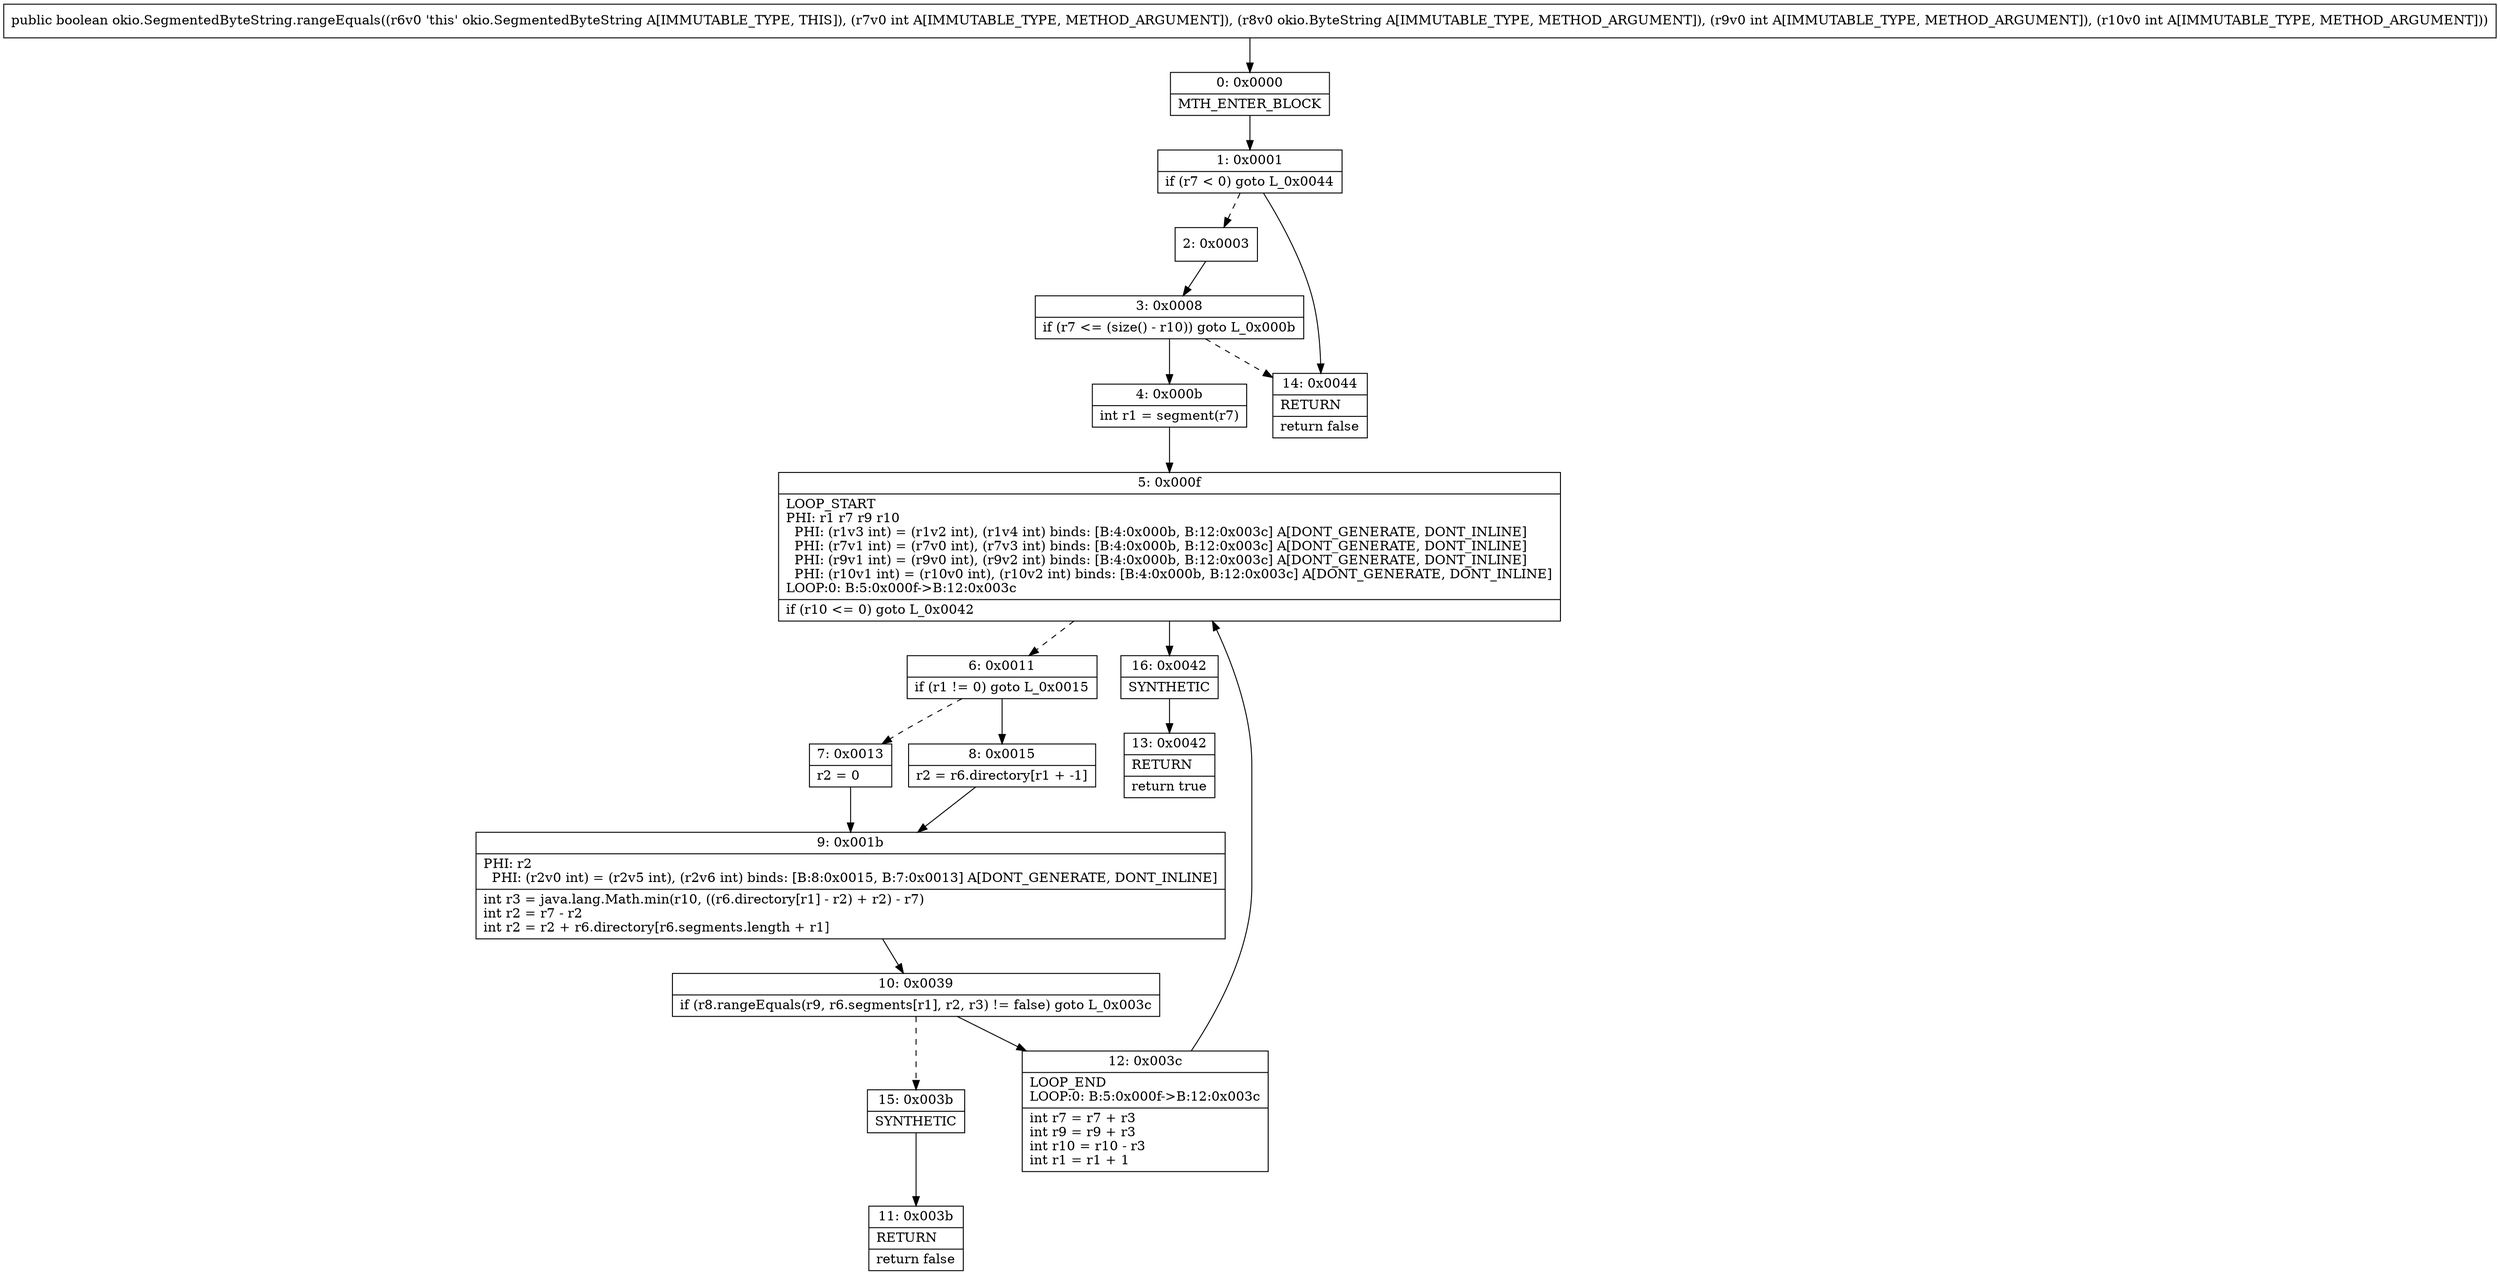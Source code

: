 digraph "CFG forokio.SegmentedByteString.rangeEquals(ILokio\/ByteString;II)Z" {
Node_0 [shape=record,label="{0\:\ 0x0000|MTH_ENTER_BLOCK\l}"];
Node_1 [shape=record,label="{1\:\ 0x0001|if (r7 \< 0) goto L_0x0044\l}"];
Node_2 [shape=record,label="{2\:\ 0x0003}"];
Node_3 [shape=record,label="{3\:\ 0x0008|if (r7 \<= (size() \- r10)) goto L_0x000b\l}"];
Node_4 [shape=record,label="{4\:\ 0x000b|int r1 = segment(r7)\l}"];
Node_5 [shape=record,label="{5\:\ 0x000f|LOOP_START\lPHI: r1 r7 r9 r10 \l  PHI: (r1v3 int) = (r1v2 int), (r1v4 int) binds: [B:4:0x000b, B:12:0x003c] A[DONT_GENERATE, DONT_INLINE]\l  PHI: (r7v1 int) = (r7v0 int), (r7v3 int) binds: [B:4:0x000b, B:12:0x003c] A[DONT_GENERATE, DONT_INLINE]\l  PHI: (r9v1 int) = (r9v0 int), (r9v2 int) binds: [B:4:0x000b, B:12:0x003c] A[DONT_GENERATE, DONT_INLINE]\l  PHI: (r10v1 int) = (r10v0 int), (r10v2 int) binds: [B:4:0x000b, B:12:0x003c] A[DONT_GENERATE, DONT_INLINE]\lLOOP:0: B:5:0x000f\-\>B:12:0x003c\l|if (r10 \<= 0) goto L_0x0042\l}"];
Node_6 [shape=record,label="{6\:\ 0x0011|if (r1 != 0) goto L_0x0015\l}"];
Node_7 [shape=record,label="{7\:\ 0x0013|r2 = 0\l}"];
Node_8 [shape=record,label="{8\:\ 0x0015|r2 = r6.directory[r1 + \-1]\l}"];
Node_9 [shape=record,label="{9\:\ 0x001b|PHI: r2 \l  PHI: (r2v0 int) = (r2v5 int), (r2v6 int) binds: [B:8:0x0015, B:7:0x0013] A[DONT_GENERATE, DONT_INLINE]\l|int r3 = java.lang.Math.min(r10, ((r6.directory[r1] \- r2) + r2) \- r7)\lint r2 = r7 \- r2\lint r2 = r2 + r6.directory[r6.segments.length + r1]\l}"];
Node_10 [shape=record,label="{10\:\ 0x0039|if (r8.rangeEquals(r9, r6.segments[r1], r2, r3) != false) goto L_0x003c\l}"];
Node_11 [shape=record,label="{11\:\ 0x003b|RETURN\l|return false\l}"];
Node_12 [shape=record,label="{12\:\ 0x003c|LOOP_END\lLOOP:0: B:5:0x000f\-\>B:12:0x003c\l|int r7 = r7 + r3\lint r9 = r9 + r3\lint r10 = r10 \- r3\lint r1 = r1 + 1\l}"];
Node_13 [shape=record,label="{13\:\ 0x0042|RETURN\l|return true\l}"];
Node_14 [shape=record,label="{14\:\ 0x0044|RETURN\l|return false\l}"];
Node_15 [shape=record,label="{15\:\ 0x003b|SYNTHETIC\l}"];
Node_16 [shape=record,label="{16\:\ 0x0042|SYNTHETIC\l}"];
MethodNode[shape=record,label="{public boolean okio.SegmentedByteString.rangeEquals((r6v0 'this' okio.SegmentedByteString A[IMMUTABLE_TYPE, THIS]), (r7v0 int A[IMMUTABLE_TYPE, METHOD_ARGUMENT]), (r8v0 okio.ByteString A[IMMUTABLE_TYPE, METHOD_ARGUMENT]), (r9v0 int A[IMMUTABLE_TYPE, METHOD_ARGUMENT]), (r10v0 int A[IMMUTABLE_TYPE, METHOD_ARGUMENT])) }"];
MethodNode -> Node_0;
Node_0 -> Node_1;
Node_1 -> Node_2[style=dashed];
Node_1 -> Node_14;
Node_2 -> Node_3;
Node_3 -> Node_4;
Node_3 -> Node_14[style=dashed];
Node_4 -> Node_5;
Node_5 -> Node_6[style=dashed];
Node_5 -> Node_16;
Node_6 -> Node_7[style=dashed];
Node_6 -> Node_8;
Node_7 -> Node_9;
Node_8 -> Node_9;
Node_9 -> Node_10;
Node_10 -> Node_12;
Node_10 -> Node_15[style=dashed];
Node_12 -> Node_5;
Node_15 -> Node_11;
Node_16 -> Node_13;
}


